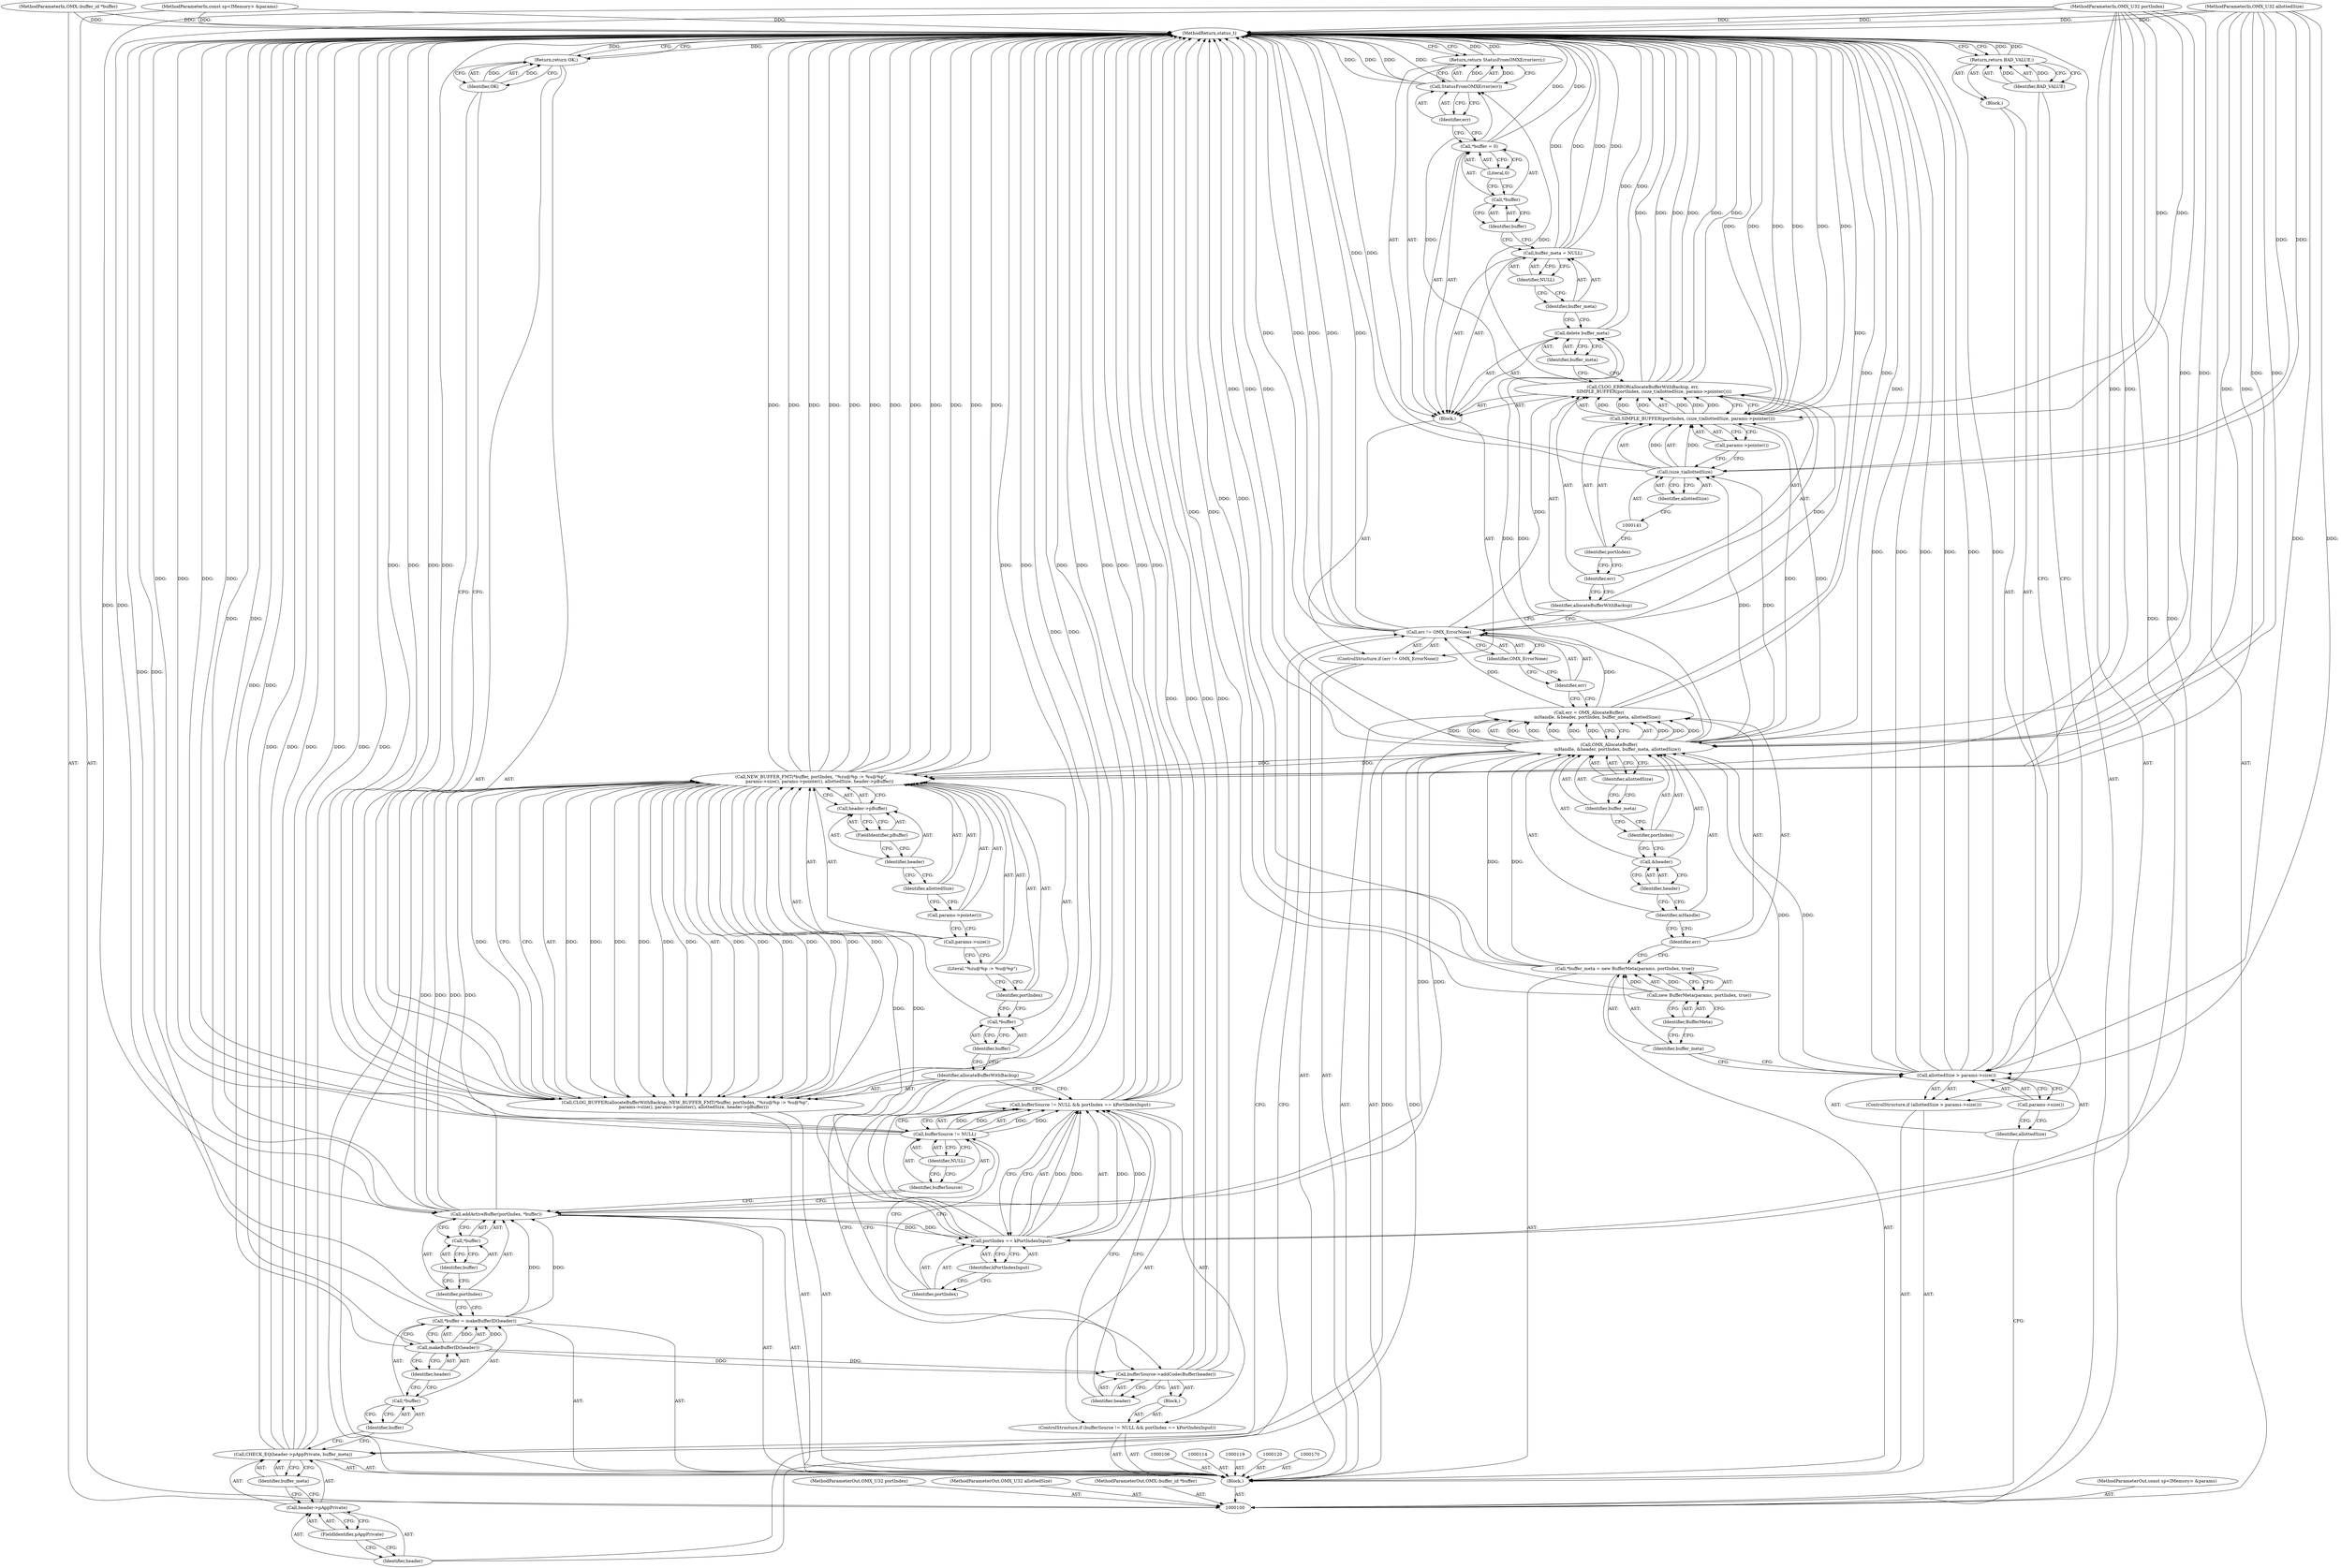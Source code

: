digraph "0_Android_b351eabb428c7ca85a34513c64601f437923d576_3" {
"1000197" [label="(MethodReturn,status_t)"];
"1000115" [label="(Call,*buffer_meta = new BufferMeta(params, portIndex, true))"];
"1000116" [label="(Identifier,buffer_meta)"];
"1000117" [label="(Call,new BufferMeta(params, portIndex, true))"];
"1000118" [label="(Identifier,BufferMeta)"];
"1000121" [label="(Call,err = OMX_AllocateBuffer(\n            mHandle, &header, portIndex, buffer_meta, allottedSize))"];
"1000122" [label="(Identifier,err)"];
"1000123" [label="(Call,OMX_AllocateBuffer(\n            mHandle, &header, portIndex, buffer_meta, allottedSize))"];
"1000124" [label="(Identifier,mHandle)"];
"1000125" [label="(Call,&header)"];
"1000126" [label="(Identifier,header)"];
"1000127" [label="(Identifier,portIndex)"];
"1000128" [label="(Identifier,buffer_meta)"];
"1000129" [label="(Identifier,allottedSize)"];
"1000130" [label="(ControlStructure,if (err != OMX_ErrorNone))"];
"1000133" [label="(Identifier,OMX_ErrorNone)"];
"1000134" [label="(Block,)"];
"1000131" [label="(Call,err != OMX_ErrorNone)"];
"1000132" [label="(Identifier,err)"];
"1000136" [label="(Identifier,allocateBufferWithBackup)"];
"1000137" [label="(Identifier,err)"];
"1000135" [label="(Call,CLOG_ERROR(allocateBufferWithBackup, err,\n                SIMPLE_BUFFER(portIndex, (size_t)allottedSize, params->pointer())))"];
"1000138" [label="(Call,SIMPLE_BUFFER(portIndex, (size_t)allottedSize, params->pointer()))"];
"1000139" [label="(Identifier,portIndex)"];
"1000140" [label="(Call,(size_t)allottedSize)"];
"1000142" [label="(Identifier,allottedSize)"];
"1000143" [label="(Call,params->pointer())"];
"1000144" [label="(Call,delete buffer_meta)"];
"1000145" [label="(Identifier,buffer_meta)"];
"1000102" [label="(MethodParameterIn,const sp<IMemory> &params)"];
"1000327" [label="(MethodParameterOut,const sp<IMemory> &params)"];
"1000101" [label="(MethodParameterIn,OMX_U32 portIndex)"];
"1000326" [label="(MethodParameterOut,OMX_U32 portIndex)"];
"1000148" [label="(Identifier,NULL)"];
"1000146" [label="(Call,buffer_meta = NULL)"];
"1000147" [label="(Identifier,buffer_meta)"];
"1000149" [label="(Call,*buffer = 0)"];
"1000150" [label="(Call,*buffer)"];
"1000152" [label="(Literal,0)"];
"1000151" [label="(Identifier,buffer)"];
"1000153" [label="(Return,return StatusFromOMXError(err);)"];
"1000155" [label="(Identifier,err)"];
"1000154" [label="(Call,StatusFromOMXError(err))"];
"1000157" [label="(Call,header->pAppPrivate)"];
"1000158" [label="(Identifier,header)"];
"1000159" [label="(FieldIdentifier,pAppPrivate)"];
"1000160" [label="(Identifier,buffer_meta)"];
"1000156" [label="(Call,CHECK_EQ(header->pAppPrivate, buffer_meta))"];
"1000161" [label="(Call,*buffer = makeBufferID(header))"];
"1000162" [label="(Call,*buffer)"];
"1000164" [label="(Call,makeBufferID(header))"];
"1000163" [label="(Identifier,buffer)"];
"1000165" [label="(Identifier,header)"];
"1000104" [label="(MethodParameterIn,OMX_U32 allottedSize)"];
"1000329" [label="(MethodParameterOut,OMX_U32 allottedSize)"];
"1000105" [label="(Block,)"];
"1000103" [label="(MethodParameterIn,OMX::buffer_id *buffer)"];
"1000328" [label="(MethodParameterOut,OMX::buffer_id *buffer)"];
"1000167" [label="(Identifier,portIndex)"];
"1000168" [label="(Call,*buffer)"];
"1000169" [label="(Identifier,buffer)"];
"1000166" [label="(Call,addActiveBuffer(portIndex, *buffer))"];
"1000171" [label="(ControlStructure,if (bufferSource != NULL && portIndex == kPortIndexInput))"];
"1000175" [label="(Identifier,NULL)"];
"1000176" [label="(Call,portIndex == kPortIndexInput)"];
"1000177" [label="(Identifier,portIndex)"];
"1000178" [label="(Identifier,kPortIndexInput)"];
"1000172" [label="(Call,bufferSource != NULL && portIndex == kPortIndexInput)"];
"1000173" [label="(Call,bufferSource != NULL)"];
"1000174" [label="(Identifier,bufferSource)"];
"1000179" [label="(Block,)"];
"1000181" [label="(Identifier,header)"];
"1000180" [label="(Call,bufferSource->addCodecBuffer(header))"];
"1000183" [label="(Identifier,allocateBufferWithBackup)"];
"1000182" [label="(Call,CLOG_BUFFER(allocateBufferWithBackup, NEW_BUFFER_FMT(*buffer, portIndex, \"%zu@%p :> %u@%p\",\n            params->size(), params->pointer(), allottedSize, header->pBuffer)))"];
"1000184" [label="(Call,NEW_BUFFER_FMT(*buffer, portIndex, \"%zu@%p :> %u@%p\",\n            params->size(), params->pointer(), allottedSize, header->pBuffer))"];
"1000185" [label="(Call,*buffer)"];
"1000186" [label="(Identifier,buffer)"];
"1000187" [label="(Identifier,portIndex)"];
"1000188" [label="(Literal,\"%zu@%p :> %u@%p\")"];
"1000189" [label="(Call,params->size())"];
"1000190" [label="(Call,params->pointer())"];
"1000191" [label="(Identifier,allottedSize)"];
"1000192" [label="(Call,header->pBuffer)"];
"1000193" [label="(Identifier,header)"];
"1000194" [label="(FieldIdentifier,pBuffer)"];
"1000195" [label="(Return,return OK;)"];
"1000196" [label="(Identifier,OK)"];
"1000107" [label="(ControlStructure,if (allottedSize > params->size()))"];
"1000110" [label="(Call,params->size())"];
"1000111" [label="(Block,)"];
"1000108" [label="(Call,allottedSize > params->size())"];
"1000109" [label="(Identifier,allottedSize)"];
"1000113" [label="(Identifier,BAD_VALUE)"];
"1000112" [label="(Return,return BAD_VALUE;)"];
"1000197" -> "1000100"  [label="AST: "];
"1000197" -> "1000112"  [label="CFG: "];
"1000197" -> "1000153"  [label="CFG: "];
"1000197" -> "1000195"  [label="CFG: "];
"1000153" -> "1000197"  [label="DDG: "];
"1000161" -> "1000197"  [label="DDG: "];
"1000123" -> "1000197"  [label="DDG: "];
"1000123" -> "1000197"  [label="DDG: "];
"1000108" -> "1000197"  [label="DDG: "];
"1000108" -> "1000197"  [label="DDG: "];
"1000108" -> "1000197"  [label="DDG: "];
"1000184" -> "1000197"  [label="DDG: "];
"1000184" -> "1000197"  [label="DDG: "];
"1000184" -> "1000197"  [label="DDG: "];
"1000184" -> "1000197"  [label="DDG: "];
"1000184" -> "1000197"  [label="DDG: "];
"1000184" -> "1000197"  [label="DDG: "];
"1000156" -> "1000197"  [label="DDG: "];
"1000156" -> "1000197"  [label="DDG: "];
"1000156" -> "1000197"  [label="DDG: "];
"1000104" -> "1000197"  [label="DDG: "];
"1000180" -> "1000197"  [label="DDG: "];
"1000180" -> "1000197"  [label="DDG: "];
"1000117" -> "1000197"  [label="DDG: "];
"1000154" -> "1000197"  [label="DDG: "];
"1000154" -> "1000197"  [label="DDG: "];
"1000149" -> "1000197"  [label="DDG: "];
"1000182" -> "1000197"  [label="DDG: "];
"1000182" -> "1000197"  [label="DDG: "];
"1000182" -> "1000197"  [label="DDG: "];
"1000176" -> "1000197"  [label="DDG: "];
"1000115" -> "1000197"  [label="DDG: "];
"1000172" -> "1000197"  [label="DDG: "];
"1000172" -> "1000197"  [label="DDG: "];
"1000172" -> "1000197"  [label="DDG: "];
"1000140" -> "1000197"  [label="DDG: "];
"1000121" -> "1000197"  [label="DDG: "];
"1000131" -> "1000197"  [label="DDG: "];
"1000131" -> "1000197"  [label="DDG: "];
"1000131" -> "1000197"  [label="DDG: "];
"1000138" -> "1000197"  [label="DDG: "];
"1000138" -> "1000197"  [label="DDG: "];
"1000138" -> "1000197"  [label="DDG: "];
"1000166" -> "1000197"  [label="DDG: "];
"1000103" -> "1000197"  [label="DDG: "];
"1000144" -> "1000197"  [label="DDG: "];
"1000146" -> "1000197"  [label="DDG: "];
"1000146" -> "1000197"  [label="DDG: "];
"1000102" -> "1000197"  [label="DDG: "];
"1000135" -> "1000197"  [label="DDG: "];
"1000135" -> "1000197"  [label="DDG: "];
"1000135" -> "1000197"  [label="DDG: "];
"1000101" -> "1000197"  [label="DDG: "];
"1000173" -> "1000197"  [label="DDG: "];
"1000173" -> "1000197"  [label="DDG: "];
"1000164" -> "1000197"  [label="DDG: "];
"1000112" -> "1000197"  [label="DDG: "];
"1000195" -> "1000197"  [label="DDG: "];
"1000115" -> "1000105"  [label="AST: "];
"1000115" -> "1000117"  [label="CFG: "];
"1000116" -> "1000115"  [label="AST: "];
"1000117" -> "1000115"  [label="AST: "];
"1000122" -> "1000115"  [label="CFG: "];
"1000115" -> "1000197"  [label="DDG: "];
"1000117" -> "1000115"  [label="DDG: "];
"1000115" -> "1000123"  [label="DDG: "];
"1000116" -> "1000115"  [label="AST: "];
"1000116" -> "1000108"  [label="CFG: "];
"1000118" -> "1000116"  [label="CFG: "];
"1000117" -> "1000115"  [label="AST: "];
"1000117" -> "1000118"  [label="CFG: "];
"1000118" -> "1000117"  [label="AST: "];
"1000115" -> "1000117"  [label="CFG: "];
"1000117" -> "1000197"  [label="DDG: "];
"1000117" -> "1000115"  [label="DDG: "];
"1000118" -> "1000117"  [label="AST: "];
"1000118" -> "1000116"  [label="CFG: "];
"1000117" -> "1000118"  [label="CFG: "];
"1000121" -> "1000105"  [label="AST: "];
"1000121" -> "1000123"  [label="CFG: "];
"1000122" -> "1000121"  [label="AST: "];
"1000123" -> "1000121"  [label="AST: "];
"1000132" -> "1000121"  [label="CFG: "];
"1000121" -> "1000197"  [label="DDG: "];
"1000123" -> "1000121"  [label="DDG: "];
"1000123" -> "1000121"  [label="DDG: "];
"1000123" -> "1000121"  [label="DDG: "];
"1000123" -> "1000121"  [label="DDG: "];
"1000123" -> "1000121"  [label="DDG: "];
"1000121" -> "1000131"  [label="DDG: "];
"1000122" -> "1000121"  [label="AST: "];
"1000122" -> "1000115"  [label="CFG: "];
"1000124" -> "1000122"  [label="CFG: "];
"1000123" -> "1000121"  [label="AST: "];
"1000123" -> "1000129"  [label="CFG: "];
"1000124" -> "1000123"  [label="AST: "];
"1000125" -> "1000123"  [label="AST: "];
"1000127" -> "1000123"  [label="AST: "];
"1000128" -> "1000123"  [label="AST: "];
"1000129" -> "1000123"  [label="AST: "];
"1000121" -> "1000123"  [label="CFG: "];
"1000123" -> "1000197"  [label="DDG: "];
"1000123" -> "1000197"  [label="DDG: "];
"1000123" -> "1000121"  [label="DDG: "];
"1000123" -> "1000121"  [label="DDG: "];
"1000123" -> "1000121"  [label="DDG: "];
"1000123" -> "1000121"  [label="DDG: "];
"1000123" -> "1000121"  [label="DDG: "];
"1000101" -> "1000123"  [label="DDG: "];
"1000115" -> "1000123"  [label="DDG: "];
"1000108" -> "1000123"  [label="DDG: "];
"1000104" -> "1000123"  [label="DDG: "];
"1000123" -> "1000138"  [label="DDG: "];
"1000123" -> "1000140"  [label="DDG: "];
"1000123" -> "1000144"  [label="DDG: "];
"1000123" -> "1000156"  [label="DDG: "];
"1000123" -> "1000166"  [label="DDG: "];
"1000123" -> "1000184"  [label="DDG: "];
"1000124" -> "1000123"  [label="AST: "];
"1000124" -> "1000122"  [label="CFG: "];
"1000126" -> "1000124"  [label="CFG: "];
"1000125" -> "1000123"  [label="AST: "];
"1000125" -> "1000126"  [label="CFG: "];
"1000126" -> "1000125"  [label="AST: "];
"1000127" -> "1000125"  [label="CFG: "];
"1000126" -> "1000125"  [label="AST: "];
"1000126" -> "1000124"  [label="CFG: "];
"1000125" -> "1000126"  [label="CFG: "];
"1000127" -> "1000123"  [label="AST: "];
"1000127" -> "1000125"  [label="CFG: "];
"1000128" -> "1000127"  [label="CFG: "];
"1000128" -> "1000123"  [label="AST: "];
"1000128" -> "1000127"  [label="CFG: "];
"1000129" -> "1000128"  [label="CFG: "];
"1000129" -> "1000123"  [label="AST: "];
"1000129" -> "1000128"  [label="CFG: "];
"1000123" -> "1000129"  [label="CFG: "];
"1000130" -> "1000105"  [label="AST: "];
"1000131" -> "1000130"  [label="AST: "];
"1000134" -> "1000130"  [label="AST: "];
"1000133" -> "1000131"  [label="AST: "];
"1000133" -> "1000132"  [label="CFG: "];
"1000131" -> "1000133"  [label="CFG: "];
"1000134" -> "1000130"  [label="AST: "];
"1000135" -> "1000134"  [label="AST: "];
"1000144" -> "1000134"  [label="AST: "];
"1000146" -> "1000134"  [label="AST: "];
"1000149" -> "1000134"  [label="AST: "];
"1000153" -> "1000134"  [label="AST: "];
"1000131" -> "1000130"  [label="AST: "];
"1000131" -> "1000133"  [label="CFG: "];
"1000132" -> "1000131"  [label="AST: "];
"1000133" -> "1000131"  [label="AST: "];
"1000136" -> "1000131"  [label="CFG: "];
"1000158" -> "1000131"  [label="CFG: "];
"1000131" -> "1000197"  [label="DDG: "];
"1000131" -> "1000197"  [label="DDG: "];
"1000131" -> "1000197"  [label="DDG: "];
"1000121" -> "1000131"  [label="DDG: "];
"1000131" -> "1000135"  [label="DDG: "];
"1000132" -> "1000131"  [label="AST: "];
"1000132" -> "1000121"  [label="CFG: "];
"1000133" -> "1000132"  [label="CFG: "];
"1000136" -> "1000135"  [label="AST: "];
"1000136" -> "1000131"  [label="CFG: "];
"1000137" -> "1000136"  [label="CFG: "];
"1000137" -> "1000135"  [label="AST: "];
"1000137" -> "1000136"  [label="CFG: "];
"1000139" -> "1000137"  [label="CFG: "];
"1000135" -> "1000134"  [label="AST: "];
"1000135" -> "1000138"  [label="CFG: "];
"1000136" -> "1000135"  [label="AST: "];
"1000137" -> "1000135"  [label="AST: "];
"1000138" -> "1000135"  [label="AST: "];
"1000145" -> "1000135"  [label="CFG: "];
"1000135" -> "1000197"  [label="DDG: "];
"1000135" -> "1000197"  [label="DDG: "];
"1000135" -> "1000197"  [label="DDG: "];
"1000131" -> "1000135"  [label="DDG: "];
"1000138" -> "1000135"  [label="DDG: "];
"1000138" -> "1000135"  [label="DDG: "];
"1000138" -> "1000135"  [label="DDG: "];
"1000135" -> "1000154"  [label="DDG: "];
"1000138" -> "1000135"  [label="AST: "];
"1000138" -> "1000143"  [label="CFG: "];
"1000139" -> "1000138"  [label="AST: "];
"1000140" -> "1000138"  [label="AST: "];
"1000143" -> "1000138"  [label="AST: "];
"1000135" -> "1000138"  [label="CFG: "];
"1000138" -> "1000197"  [label="DDG: "];
"1000138" -> "1000197"  [label="DDG: "];
"1000138" -> "1000197"  [label="DDG: "];
"1000138" -> "1000135"  [label="DDG: "];
"1000138" -> "1000135"  [label="DDG: "];
"1000138" -> "1000135"  [label="DDG: "];
"1000123" -> "1000138"  [label="DDG: "];
"1000101" -> "1000138"  [label="DDG: "];
"1000140" -> "1000138"  [label="DDG: "];
"1000139" -> "1000138"  [label="AST: "];
"1000139" -> "1000137"  [label="CFG: "];
"1000141" -> "1000139"  [label="CFG: "];
"1000140" -> "1000138"  [label="AST: "];
"1000140" -> "1000142"  [label="CFG: "];
"1000141" -> "1000140"  [label="AST: "];
"1000142" -> "1000140"  [label="AST: "];
"1000143" -> "1000140"  [label="CFG: "];
"1000140" -> "1000197"  [label="DDG: "];
"1000140" -> "1000138"  [label="DDG: "];
"1000123" -> "1000140"  [label="DDG: "];
"1000104" -> "1000140"  [label="DDG: "];
"1000142" -> "1000140"  [label="AST: "];
"1000142" -> "1000141"  [label="CFG: "];
"1000140" -> "1000142"  [label="CFG: "];
"1000143" -> "1000138"  [label="AST: "];
"1000143" -> "1000140"  [label="CFG: "];
"1000138" -> "1000143"  [label="CFG: "];
"1000144" -> "1000134"  [label="AST: "];
"1000144" -> "1000145"  [label="CFG: "];
"1000145" -> "1000144"  [label="AST: "];
"1000147" -> "1000144"  [label="CFG: "];
"1000144" -> "1000197"  [label="DDG: "];
"1000123" -> "1000144"  [label="DDG: "];
"1000145" -> "1000144"  [label="AST: "];
"1000145" -> "1000135"  [label="CFG: "];
"1000144" -> "1000145"  [label="CFG: "];
"1000102" -> "1000100"  [label="AST: "];
"1000102" -> "1000197"  [label="DDG: "];
"1000327" -> "1000100"  [label="AST: "];
"1000101" -> "1000100"  [label="AST: "];
"1000101" -> "1000197"  [label="DDG: "];
"1000101" -> "1000123"  [label="DDG: "];
"1000101" -> "1000138"  [label="DDG: "];
"1000101" -> "1000166"  [label="DDG: "];
"1000101" -> "1000176"  [label="DDG: "];
"1000101" -> "1000184"  [label="DDG: "];
"1000326" -> "1000100"  [label="AST: "];
"1000148" -> "1000146"  [label="AST: "];
"1000148" -> "1000147"  [label="CFG: "];
"1000146" -> "1000148"  [label="CFG: "];
"1000146" -> "1000134"  [label="AST: "];
"1000146" -> "1000148"  [label="CFG: "];
"1000147" -> "1000146"  [label="AST: "];
"1000148" -> "1000146"  [label="AST: "];
"1000151" -> "1000146"  [label="CFG: "];
"1000146" -> "1000197"  [label="DDG: "];
"1000146" -> "1000197"  [label="DDG: "];
"1000147" -> "1000146"  [label="AST: "];
"1000147" -> "1000144"  [label="CFG: "];
"1000148" -> "1000147"  [label="CFG: "];
"1000149" -> "1000134"  [label="AST: "];
"1000149" -> "1000152"  [label="CFG: "];
"1000150" -> "1000149"  [label="AST: "];
"1000152" -> "1000149"  [label="AST: "];
"1000155" -> "1000149"  [label="CFG: "];
"1000149" -> "1000197"  [label="DDG: "];
"1000150" -> "1000149"  [label="AST: "];
"1000150" -> "1000151"  [label="CFG: "];
"1000151" -> "1000150"  [label="AST: "];
"1000152" -> "1000150"  [label="CFG: "];
"1000152" -> "1000149"  [label="AST: "];
"1000152" -> "1000150"  [label="CFG: "];
"1000149" -> "1000152"  [label="CFG: "];
"1000151" -> "1000150"  [label="AST: "];
"1000151" -> "1000146"  [label="CFG: "];
"1000150" -> "1000151"  [label="CFG: "];
"1000153" -> "1000134"  [label="AST: "];
"1000153" -> "1000154"  [label="CFG: "];
"1000154" -> "1000153"  [label="AST: "];
"1000197" -> "1000153"  [label="CFG: "];
"1000153" -> "1000197"  [label="DDG: "];
"1000154" -> "1000153"  [label="DDG: "];
"1000155" -> "1000154"  [label="AST: "];
"1000155" -> "1000149"  [label="CFG: "];
"1000154" -> "1000155"  [label="CFG: "];
"1000154" -> "1000153"  [label="AST: "];
"1000154" -> "1000155"  [label="CFG: "];
"1000155" -> "1000154"  [label="AST: "];
"1000153" -> "1000154"  [label="CFG: "];
"1000154" -> "1000197"  [label="DDG: "];
"1000154" -> "1000197"  [label="DDG: "];
"1000154" -> "1000153"  [label="DDG: "];
"1000135" -> "1000154"  [label="DDG: "];
"1000157" -> "1000156"  [label="AST: "];
"1000157" -> "1000159"  [label="CFG: "];
"1000158" -> "1000157"  [label="AST: "];
"1000159" -> "1000157"  [label="AST: "];
"1000160" -> "1000157"  [label="CFG: "];
"1000158" -> "1000157"  [label="AST: "];
"1000158" -> "1000131"  [label="CFG: "];
"1000159" -> "1000158"  [label="CFG: "];
"1000159" -> "1000157"  [label="AST: "];
"1000159" -> "1000158"  [label="CFG: "];
"1000157" -> "1000159"  [label="CFG: "];
"1000160" -> "1000156"  [label="AST: "];
"1000160" -> "1000157"  [label="CFG: "];
"1000156" -> "1000160"  [label="CFG: "];
"1000156" -> "1000105"  [label="AST: "];
"1000156" -> "1000160"  [label="CFG: "];
"1000157" -> "1000156"  [label="AST: "];
"1000160" -> "1000156"  [label="AST: "];
"1000163" -> "1000156"  [label="CFG: "];
"1000156" -> "1000197"  [label="DDG: "];
"1000156" -> "1000197"  [label="DDG: "];
"1000156" -> "1000197"  [label="DDG: "];
"1000123" -> "1000156"  [label="DDG: "];
"1000161" -> "1000105"  [label="AST: "];
"1000161" -> "1000164"  [label="CFG: "];
"1000162" -> "1000161"  [label="AST: "];
"1000164" -> "1000161"  [label="AST: "];
"1000167" -> "1000161"  [label="CFG: "];
"1000161" -> "1000197"  [label="DDG: "];
"1000164" -> "1000161"  [label="DDG: "];
"1000161" -> "1000166"  [label="DDG: "];
"1000162" -> "1000161"  [label="AST: "];
"1000162" -> "1000163"  [label="CFG: "];
"1000163" -> "1000162"  [label="AST: "];
"1000165" -> "1000162"  [label="CFG: "];
"1000164" -> "1000161"  [label="AST: "];
"1000164" -> "1000165"  [label="CFG: "];
"1000165" -> "1000164"  [label="AST: "];
"1000161" -> "1000164"  [label="CFG: "];
"1000164" -> "1000197"  [label="DDG: "];
"1000164" -> "1000161"  [label="DDG: "];
"1000164" -> "1000180"  [label="DDG: "];
"1000163" -> "1000162"  [label="AST: "];
"1000163" -> "1000156"  [label="CFG: "];
"1000162" -> "1000163"  [label="CFG: "];
"1000165" -> "1000164"  [label="AST: "];
"1000165" -> "1000162"  [label="CFG: "];
"1000164" -> "1000165"  [label="CFG: "];
"1000104" -> "1000100"  [label="AST: "];
"1000104" -> "1000197"  [label="DDG: "];
"1000104" -> "1000108"  [label="DDG: "];
"1000104" -> "1000123"  [label="DDG: "];
"1000104" -> "1000140"  [label="DDG: "];
"1000104" -> "1000184"  [label="DDG: "];
"1000329" -> "1000100"  [label="AST: "];
"1000105" -> "1000100"  [label="AST: "];
"1000106" -> "1000105"  [label="AST: "];
"1000107" -> "1000105"  [label="AST: "];
"1000114" -> "1000105"  [label="AST: "];
"1000115" -> "1000105"  [label="AST: "];
"1000119" -> "1000105"  [label="AST: "];
"1000120" -> "1000105"  [label="AST: "];
"1000121" -> "1000105"  [label="AST: "];
"1000130" -> "1000105"  [label="AST: "];
"1000156" -> "1000105"  [label="AST: "];
"1000161" -> "1000105"  [label="AST: "];
"1000166" -> "1000105"  [label="AST: "];
"1000170" -> "1000105"  [label="AST: "];
"1000171" -> "1000105"  [label="AST: "];
"1000182" -> "1000105"  [label="AST: "];
"1000195" -> "1000105"  [label="AST: "];
"1000103" -> "1000100"  [label="AST: "];
"1000103" -> "1000197"  [label="DDG: "];
"1000328" -> "1000100"  [label="AST: "];
"1000167" -> "1000166"  [label="AST: "];
"1000167" -> "1000161"  [label="CFG: "];
"1000169" -> "1000167"  [label="CFG: "];
"1000168" -> "1000166"  [label="AST: "];
"1000168" -> "1000169"  [label="CFG: "];
"1000169" -> "1000168"  [label="AST: "];
"1000166" -> "1000168"  [label="CFG: "];
"1000169" -> "1000168"  [label="AST: "];
"1000169" -> "1000167"  [label="CFG: "];
"1000168" -> "1000169"  [label="CFG: "];
"1000166" -> "1000105"  [label="AST: "];
"1000166" -> "1000168"  [label="CFG: "];
"1000167" -> "1000166"  [label="AST: "];
"1000168" -> "1000166"  [label="AST: "];
"1000174" -> "1000166"  [label="CFG: "];
"1000166" -> "1000197"  [label="DDG: "];
"1000123" -> "1000166"  [label="DDG: "];
"1000101" -> "1000166"  [label="DDG: "];
"1000161" -> "1000166"  [label="DDG: "];
"1000166" -> "1000176"  [label="DDG: "];
"1000166" -> "1000184"  [label="DDG: "];
"1000166" -> "1000184"  [label="DDG: "];
"1000171" -> "1000105"  [label="AST: "];
"1000172" -> "1000171"  [label="AST: "];
"1000179" -> "1000171"  [label="AST: "];
"1000175" -> "1000173"  [label="AST: "];
"1000175" -> "1000174"  [label="CFG: "];
"1000173" -> "1000175"  [label="CFG: "];
"1000176" -> "1000172"  [label="AST: "];
"1000176" -> "1000178"  [label="CFG: "];
"1000177" -> "1000176"  [label="AST: "];
"1000178" -> "1000176"  [label="AST: "];
"1000172" -> "1000176"  [label="CFG: "];
"1000176" -> "1000197"  [label="DDG: "];
"1000176" -> "1000172"  [label="DDG: "];
"1000176" -> "1000172"  [label="DDG: "];
"1000166" -> "1000176"  [label="DDG: "];
"1000101" -> "1000176"  [label="DDG: "];
"1000176" -> "1000184"  [label="DDG: "];
"1000177" -> "1000176"  [label="AST: "];
"1000177" -> "1000173"  [label="CFG: "];
"1000178" -> "1000177"  [label="CFG: "];
"1000178" -> "1000176"  [label="AST: "];
"1000178" -> "1000177"  [label="CFG: "];
"1000176" -> "1000178"  [label="CFG: "];
"1000172" -> "1000171"  [label="AST: "];
"1000172" -> "1000173"  [label="CFG: "];
"1000172" -> "1000176"  [label="CFG: "];
"1000173" -> "1000172"  [label="AST: "];
"1000176" -> "1000172"  [label="AST: "];
"1000181" -> "1000172"  [label="CFG: "];
"1000183" -> "1000172"  [label="CFG: "];
"1000172" -> "1000197"  [label="DDG: "];
"1000172" -> "1000197"  [label="DDG: "];
"1000172" -> "1000197"  [label="DDG: "];
"1000173" -> "1000172"  [label="DDG: "];
"1000173" -> "1000172"  [label="DDG: "];
"1000176" -> "1000172"  [label="DDG: "];
"1000176" -> "1000172"  [label="DDG: "];
"1000173" -> "1000172"  [label="AST: "];
"1000173" -> "1000175"  [label="CFG: "];
"1000174" -> "1000173"  [label="AST: "];
"1000175" -> "1000173"  [label="AST: "];
"1000177" -> "1000173"  [label="CFG: "];
"1000172" -> "1000173"  [label="CFG: "];
"1000173" -> "1000197"  [label="DDG: "];
"1000173" -> "1000197"  [label="DDG: "];
"1000173" -> "1000172"  [label="DDG: "];
"1000173" -> "1000172"  [label="DDG: "];
"1000174" -> "1000173"  [label="AST: "];
"1000174" -> "1000166"  [label="CFG: "];
"1000175" -> "1000174"  [label="CFG: "];
"1000179" -> "1000171"  [label="AST: "];
"1000180" -> "1000179"  [label="AST: "];
"1000181" -> "1000180"  [label="AST: "];
"1000181" -> "1000172"  [label="CFG: "];
"1000180" -> "1000181"  [label="CFG: "];
"1000180" -> "1000179"  [label="AST: "];
"1000180" -> "1000181"  [label="CFG: "];
"1000181" -> "1000180"  [label="AST: "];
"1000183" -> "1000180"  [label="CFG: "];
"1000180" -> "1000197"  [label="DDG: "];
"1000180" -> "1000197"  [label="DDG: "];
"1000164" -> "1000180"  [label="DDG: "];
"1000183" -> "1000182"  [label="AST: "];
"1000183" -> "1000180"  [label="CFG: "];
"1000183" -> "1000172"  [label="CFG: "];
"1000186" -> "1000183"  [label="CFG: "];
"1000182" -> "1000105"  [label="AST: "];
"1000182" -> "1000184"  [label="CFG: "];
"1000183" -> "1000182"  [label="AST: "];
"1000184" -> "1000182"  [label="AST: "];
"1000196" -> "1000182"  [label="CFG: "];
"1000182" -> "1000197"  [label="DDG: "];
"1000182" -> "1000197"  [label="DDG: "];
"1000182" -> "1000197"  [label="DDG: "];
"1000184" -> "1000182"  [label="DDG: "];
"1000184" -> "1000182"  [label="DDG: "];
"1000184" -> "1000182"  [label="DDG: "];
"1000184" -> "1000182"  [label="DDG: "];
"1000184" -> "1000182"  [label="DDG: "];
"1000184" -> "1000182"  [label="DDG: "];
"1000184" -> "1000182"  [label="DDG: "];
"1000184" -> "1000182"  [label="AST: "];
"1000184" -> "1000192"  [label="CFG: "];
"1000185" -> "1000184"  [label="AST: "];
"1000187" -> "1000184"  [label="AST: "];
"1000188" -> "1000184"  [label="AST: "];
"1000189" -> "1000184"  [label="AST: "];
"1000190" -> "1000184"  [label="AST: "];
"1000191" -> "1000184"  [label="AST: "];
"1000192" -> "1000184"  [label="AST: "];
"1000182" -> "1000184"  [label="CFG: "];
"1000184" -> "1000197"  [label="DDG: "];
"1000184" -> "1000197"  [label="DDG: "];
"1000184" -> "1000197"  [label="DDG: "];
"1000184" -> "1000197"  [label="DDG: "];
"1000184" -> "1000197"  [label="DDG: "];
"1000184" -> "1000197"  [label="DDG: "];
"1000184" -> "1000182"  [label="DDG: "];
"1000184" -> "1000182"  [label="DDG: "];
"1000184" -> "1000182"  [label="DDG: "];
"1000184" -> "1000182"  [label="DDG: "];
"1000184" -> "1000182"  [label="DDG: "];
"1000184" -> "1000182"  [label="DDG: "];
"1000184" -> "1000182"  [label="DDG: "];
"1000166" -> "1000184"  [label="DDG: "];
"1000166" -> "1000184"  [label="DDG: "];
"1000176" -> "1000184"  [label="DDG: "];
"1000101" -> "1000184"  [label="DDG: "];
"1000123" -> "1000184"  [label="DDG: "];
"1000104" -> "1000184"  [label="DDG: "];
"1000185" -> "1000184"  [label="AST: "];
"1000185" -> "1000186"  [label="CFG: "];
"1000186" -> "1000185"  [label="AST: "];
"1000187" -> "1000185"  [label="CFG: "];
"1000186" -> "1000185"  [label="AST: "];
"1000186" -> "1000183"  [label="CFG: "];
"1000185" -> "1000186"  [label="CFG: "];
"1000187" -> "1000184"  [label="AST: "];
"1000187" -> "1000185"  [label="CFG: "];
"1000188" -> "1000187"  [label="CFG: "];
"1000188" -> "1000184"  [label="AST: "];
"1000188" -> "1000187"  [label="CFG: "];
"1000189" -> "1000188"  [label="CFG: "];
"1000189" -> "1000184"  [label="AST: "];
"1000189" -> "1000188"  [label="CFG: "];
"1000190" -> "1000189"  [label="CFG: "];
"1000190" -> "1000184"  [label="AST: "];
"1000190" -> "1000189"  [label="CFG: "];
"1000191" -> "1000190"  [label="CFG: "];
"1000191" -> "1000184"  [label="AST: "];
"1000191" -> "1000190"  [label="CFG: "];
"1000193" -> "1000191"  [label="CFG: "];
"1000192" -> "1000184"  [label="AST: "];
"1000192" -> "1000194"  [label="CFG: "];
"1000193" -> "1000192"  [label="AST: "];
"1000194" -> "1000192"  [label="AST: "];
"1000184" -> "1000192"  [label="CFG: "];
"1000193" -> "1000192"  [label="AST: "];
"1000193" -> "1000191"  [label="CFG: "];
"1000194" -> "1000193"  [label="CFG: "];
"1000194" -> "1000192"  [label="AST: "];
"1000194" -> "1000193"  [label="CFG: "];
"1000192" -> "1000194"  [label="CFG: "];
"1000195" -> "1000105"  [label="AST: "];
"1000195" -> "1000196"  [label="CFG: "];
"1000196" -> "1000195"  [label="AST: "];
"1000197" -> "1000195"  [label="CFG: "];
"1000195" -> "1000197"  [label="DDG: "];
"1000196" -> "1000195"  [label="DDG: "];
"1000196" -> "1000195"  [label="AST: "];
"1000196" -> "1000182"  [label="CFG: "];
"1000195" -> "1000196"  [label="CFG: "];
"1000196" -> "1000195"  [label="DDG: "];
"1000107" -> "1000105"  [label="AST: "];
"1000108" -> "1000107"  [label="AST: "];
"1000111" -> "1000107"  [label="AST: "];
"1000110" -> "1000108"  [label="AST: "];
"1000110" -> "1000109"  [label="CFG: "];
"1000108" -> "1000110"  [label="CFG: "];
"1000111" -> "1000107"  [label="AST: "];
"1000112" -> "1000111"  [label="AST: "];
"1000108" -> "1000107"  [label="AST: "];
"1000108" -> "1000110"  [label="CFG: "];
"1000109" -> "1000108"  [label="AST: "];
"1000110" -> "1000108"  [label="AST: "];
"1000113" -> "1000108"  [label="CFG: "];
"1000116" -> "1000108"  [label="CFG: "];
"1000108" -> "1000197"  [label="DDG: "];
"1000108" -> "1000197"  [label="DDG: "];
"1000108" -> "1000197"  [label="DDG: "];
"1000104" -> "1000108"  [label="DDG: "];
"1000108" -> "1000123"  [label="DDG: "];
"1000109" -> "1000108"  [label="AST: "];
"1000109" -> "1000100"  [label="CFG: "];
"1000110" -> "1000109"  [label="CFG: "];
"1000113" -> "1000112"  [label="AST: "];
"1000113" -> "1000108"  [label="CFG: "];
"1000112" -> "1000113"  [label="CFG: "];
"1000113" -> "1000112"  [label="DDG: "];
"1000112" -> "1000111"  [label="AST: "];
"1000112" -> "1000113"  [label="CFG: "];
"1000113" -> "1000112"  [label="AST: "];
"1000197" -> "1000112"  [label="CFG: "];
"1000112" -> "1000197"  [label="DDG: "];
"1000113" -> "1000112"  [label="DDG: "];
}
